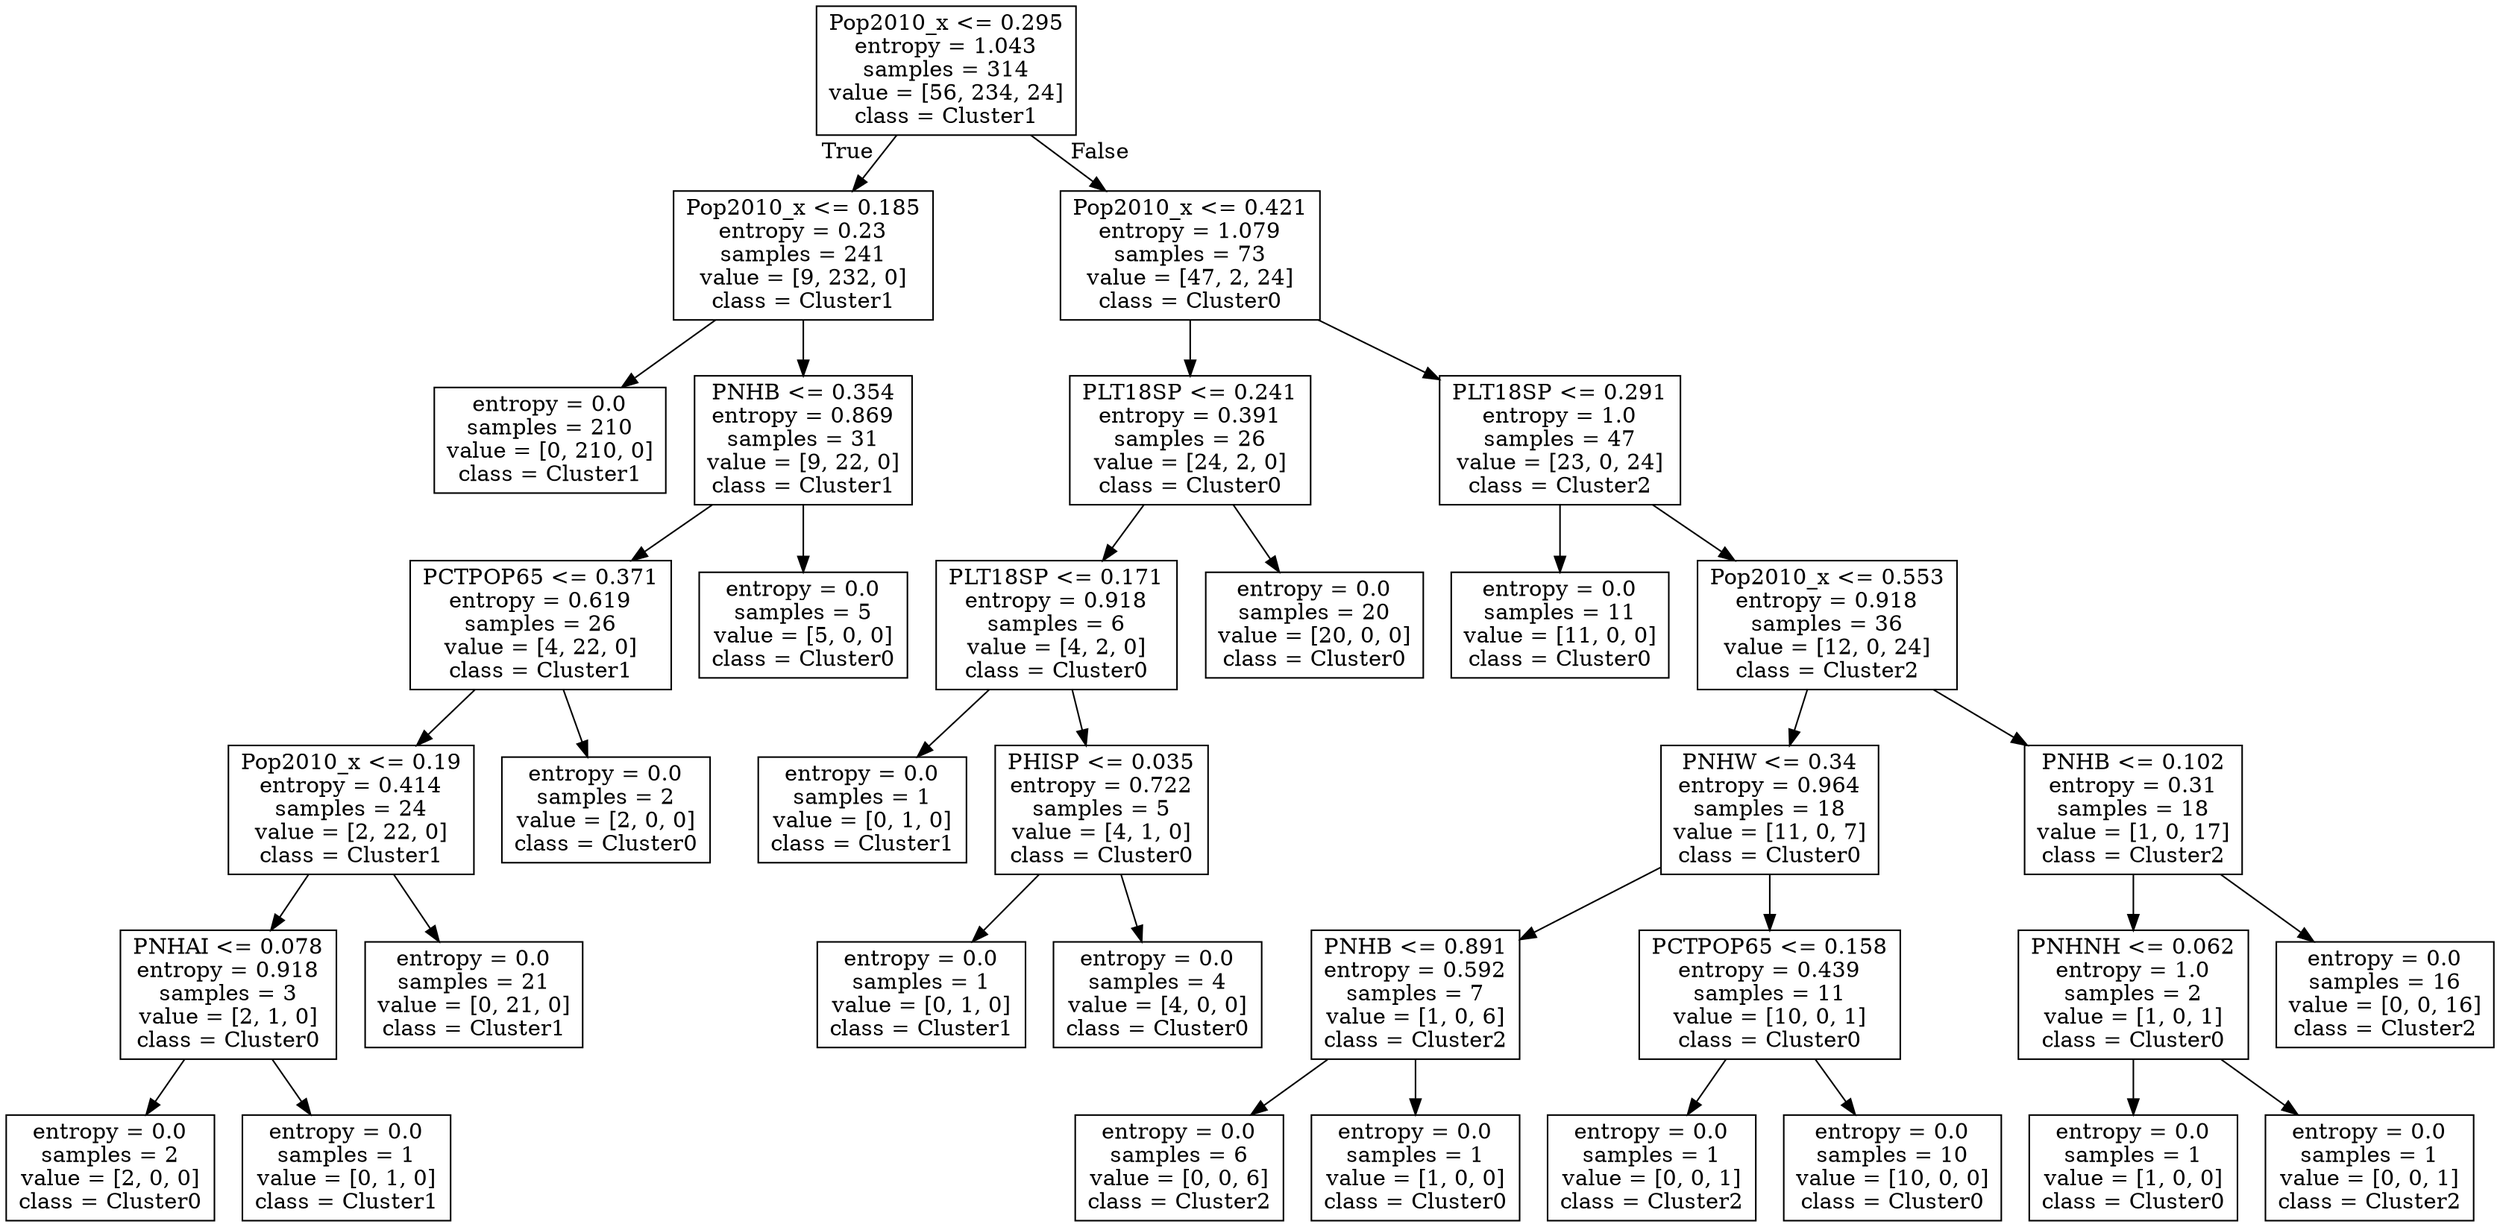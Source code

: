 digraph Tree {
node [shape=box] ;
0 [label="Pop2010_x <= 0.295\nentropy = 1.043\nsamples = 314\nvalue = [56, 234, 24]\nclass = Cluster1"] ;
1 [label="Pop2010_x <= 0.185\nentropy = 0.23\nsamples = 241\nvalue = [9, 232, 0]\nclass = Cluster1"] ;
0 -> 1 [labeldistance=2.5, labelangle=45, headlabel="True"] ;
2 [label="entropy = 0.0\nsamples = 210\nvalue = [0, 210, 0]\nclass = Cluster1"] ;
1 -> 2 ;
3 [label="PNHB <= 0.354\nentropy = 0.869\nsamples = 31\nvalue = [9, 22, 0]\nclass = Cluster1"] ;
1 -> 3 ;
4 [label="PCTPOP65 <= 0.371\nentropy = 0.619\nsamples = 26\nvalue = [4, 22, 0]\nclass = Cluster1"] ;
3 -> 4 ;
5 [label="Pop2010_x <= 0.19\nentropy = 0.414\nsamples = 24\nvalue = [2, 22, 0]\nclass = Cluster1"] ;
4 -> 5 ;
6 [label="PNHAI <= 0.078\nentropy = 0.918\nsamples = 3\nvalue = [2, 1, 0]\nclass = Cluster0"] ;
5 -> 6 ;
7 [label="entropy = 0.0\nsamples = 2\nvalue = [2, 0, 0]\nclass = Cluster0"] ;
6 -> 7 ;
8 [label="entropy = 0.0\nsamples = 1\nvalue = [0, 1, 0]\nclass = Cluster1"] ;
6 -> 8 ;
9 [label="entropy = 0.0\nsamples = 21\nvalue = [0, 21, 0]\nclass = Cluster1"] ;
5 -> 9 ;
10 [label="entropy = 0.0\nsamples = 2\nvalue = [2, 0, 0]\nclass = Cluster0"] ;
4 -> 10 ;
11 [label="entropy = 0.0\nsamples = 5\nvalue = [5, 0, 0]\nclass = Cluster0"] ;
3 -> 11 ;
12 [label="Pop2010_x <= 0.421\nentropy = 1.079\nsamples = 73\nvalue = [47, 2, 24]\nclass = Cluster0"] ;
0 -> 12 [labeldistance=2.5, labelangle=-45, headlabel="False"] ;
13 [label="PLT18SP <= 0.241\nentropy = 0.391\nsamples = 26\nvalue = [24, 2, 0]\nclass = Cluster0"] ;
12 -> 13 ;
14 [label="PLT18SP <= 0.171\nentropy = 0.918\nsamples = 6\nvalue = [4, 2, 0]\nclass = Cluster0"] ;
13 -> 14 ;
15 [label="entropy = 0.0\nsamples = 1\nvalue = [0, 1, 0]\nclass = Cluster1"] ;
14 -> 15 ;
16 [label="PHISP <= 0.035\nentropy = 0.722\nsamples = 5\nvalue = [4, 1, 0]\nclass = Cluster0"] ;
14 -> 16 ;
17 [label="entropy = 0.0\nsamples = 1\nvalue = [0, 1, 0]\nclass = Cluster1"] ;
16 -> 17 ;
18 [label="entropy = 0.0\nsamples = 4\nvalue = [4, 0, 0]\nclass = Cluster0"] ;
16 -> 18 ;
19 [label="entropy = 0.0\nsamples = 20\nvalue = [20, 0, 0]\nclass = Cluster0"] ;
13 -> 19 ;
20 [label="PLT18SP <= 0.291\nentropy = 1.0\nsamples = 47\nvalue = [23, 0, 24]\nclass = Cluster2"] ;
12 -> 20 ;
21 [label="entropy = 0.0\nsamples = 11\nvalue = [11, 0, 0]\nclass = Cluster0"] ;
20 -> 21 ;
22 [label="Pop2010_x <= 0.553\nentropy = 0.918\nsamples = 36\nvalue = [12, 0, 24]\nclass = Cluster2"] ;
20 -> 22 ;
23 [label="PNHW <= 0.34\nentropy = 0.964\nsamples = 18\nvalue = [11, 0, 7]\nclass = Cluster0"] ;
22 -> 23 ;
24 [label="PNHB <= 0.891\nentropy = 0.592\nsamples = 7\nvalue = [1, 0, 6]\nclass = Cluster2"] ;
23 -> 24 ;
25 [label="entropy = 0.0\nsamples = 6\nvalue = [0, 0, 6]\nclass = Cluster2"] ;
24 -> 25 ;
26 [label="entropy = 0.0\nsamples = 1\nvalue = [1, 0, 0]\nclass = Cluster0"] ;
24 -> 26 ;
27 [label="PCTPOP65 <= 0.158\nentropy = 0.439\nsamples = 11\nvalue = [10, 0, 1]\nclass = Cluster0"] ;
23 -> 27 ;
28 [label="entropy = 0.0\nsamples = 1\nvalue = [0, 0, 1]\nclass = Cluster2"] ;
27 -> 28 ;
29 [label="entropy = 0.0\nsamples = 10\nvalue = [10, 0, 0]\nclass = Cluster0"] ;
27 -> 29 ;
30 [label="PNHB <= 0.102\nentropy = 0.31\nsamples = 18\nvalue = [1, 0, 17]\nclass = Cluster2"] ;
22 -> 30 ;
31 [label="PNHNH <= 0.062\nentropy = 1.0\nsamples = 2\nvalue = [1, 0, 1]\nclass = Cluster0"] ;
30 -> 31 ;
32 [label="entropy = 0.0\nsamples = 1\nvalue = [1, 0, 0]\nclass = Cluster0"] ;
31 -> 32 ;
33 [label="entropy = 0.0\nsamples = 1\nvalue = [0, 0, 1]\nclass = Cluster2"] ;
31 -> 33 ;
34 [label="entropy = 0.0\nsamples = 16\nvalue = [0, 0, 16]\nclass = Cluster2"] ;
30 -> 34 ;
}